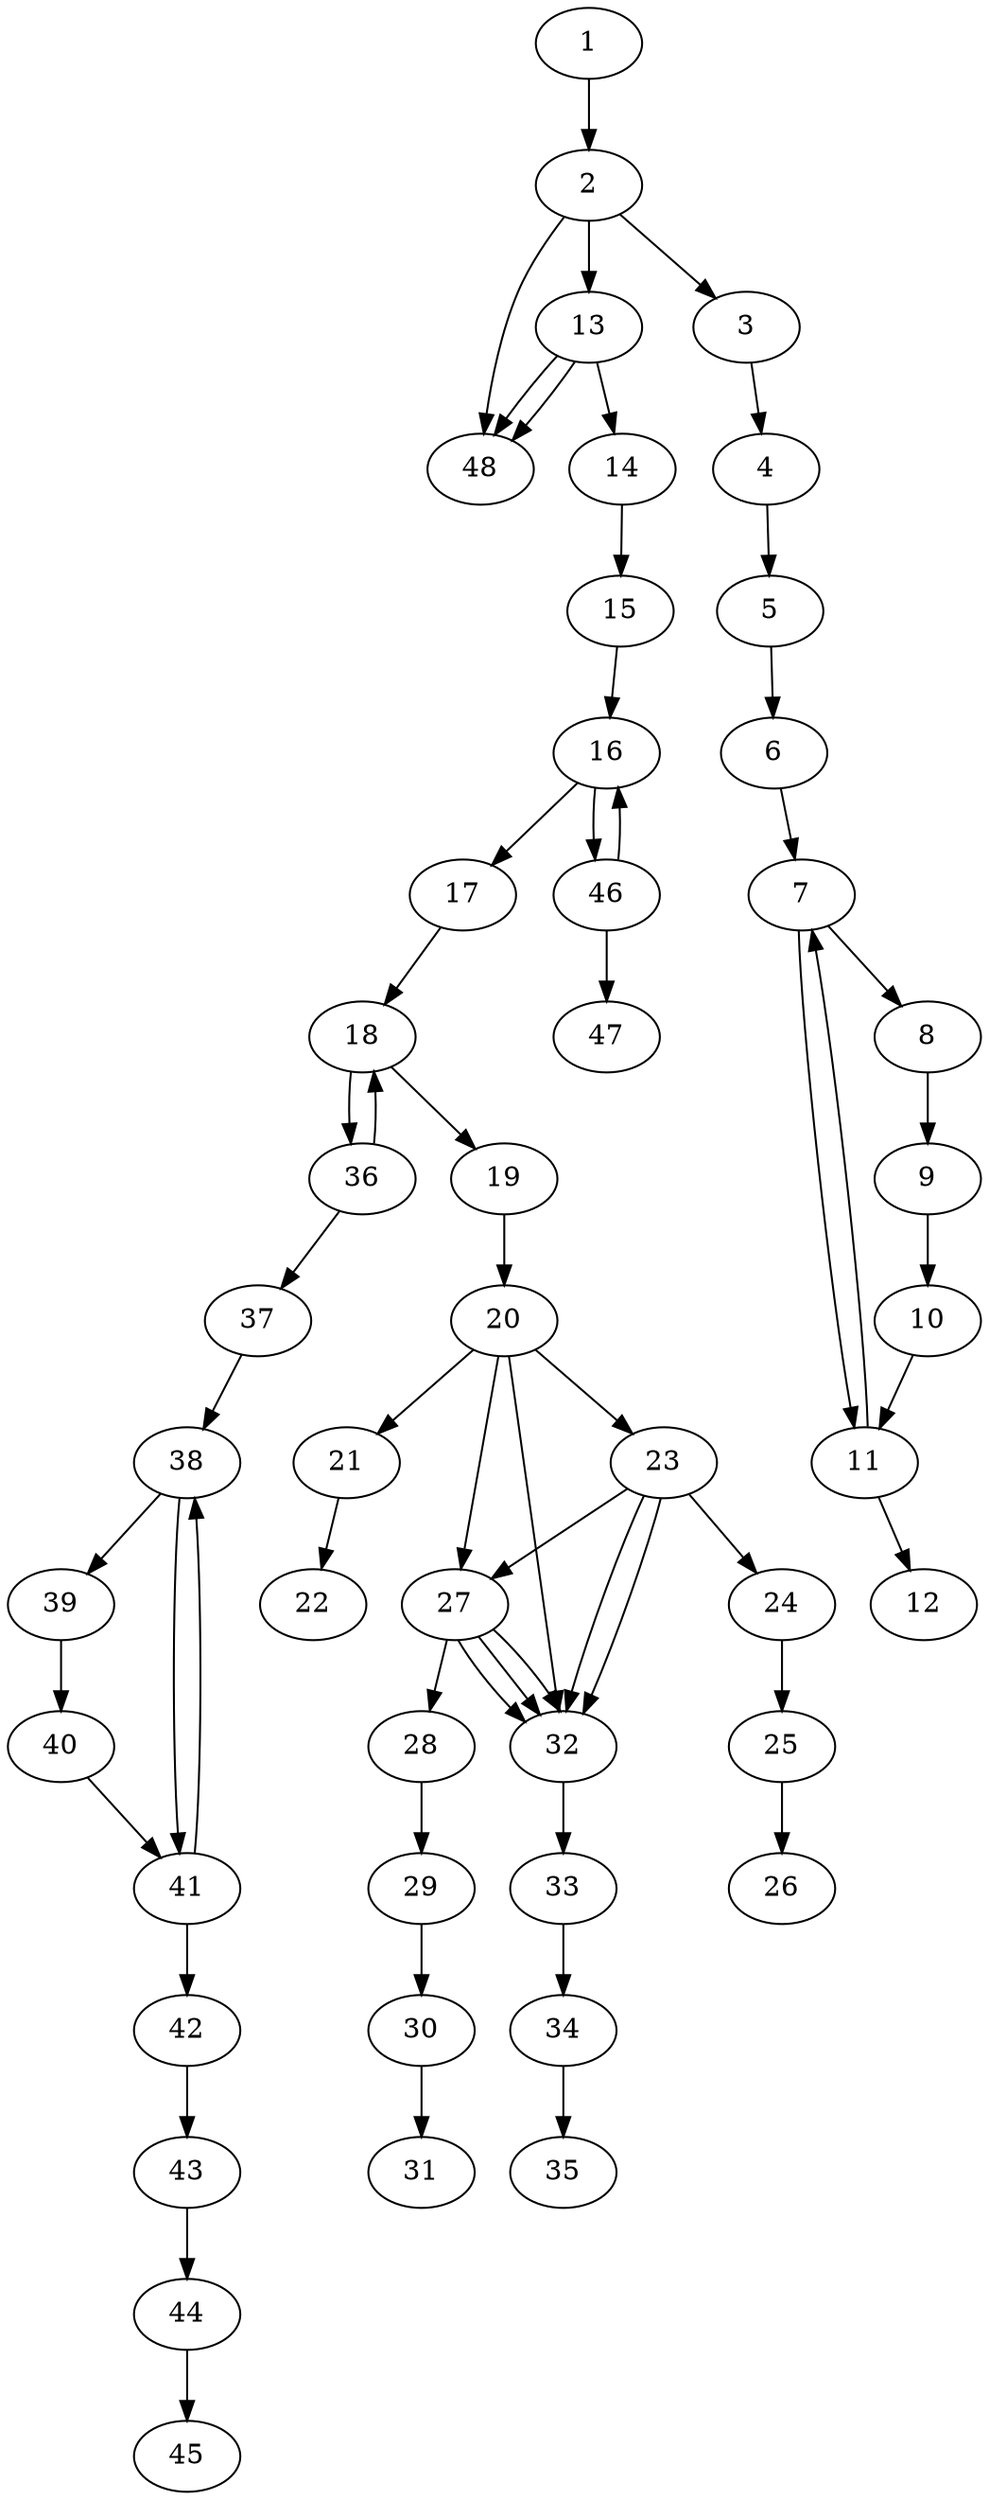 digraph
{
1 -> 2
2 -> 13
2 -> 48
2 -> 3
3 -> 4
4 -> 5
5 -> 6
6 -> 7
7 -> 11
7 -> 8
8 -> 9
9 -> 10
10 -> 11
11 -> 7
11 -> 12
13 -> 48
13 -> 48
13 -> 14
14 -> 15
15 -> 16
16 -> 46
16 -> 17
17 -> 18
18 -> 36
18 -> 19
19 -> 20
20 -> 23
20 -> 27
20 -> 32
20 -> 21
21 -> 22
23 -> 32
23 -> 27
23 -> 32
23 -> 24
24 -> 25
25 -> 26
27 -> 32
27 -> 32
27 -> 32
27 -> 28
28 -> 29
29 -> 30
30 -> 31
32 -> 33
33 -> 34
34 -> 35
36 -> 18
36 -> 37
37 -> 38
38 -> 41
38 -> 39
39 -> 40
40 -> 41
41 -> 38
41 -> 42
42 -> 43
43 -> 44
44 -> 45
46 -> 16
46 -> 47
}